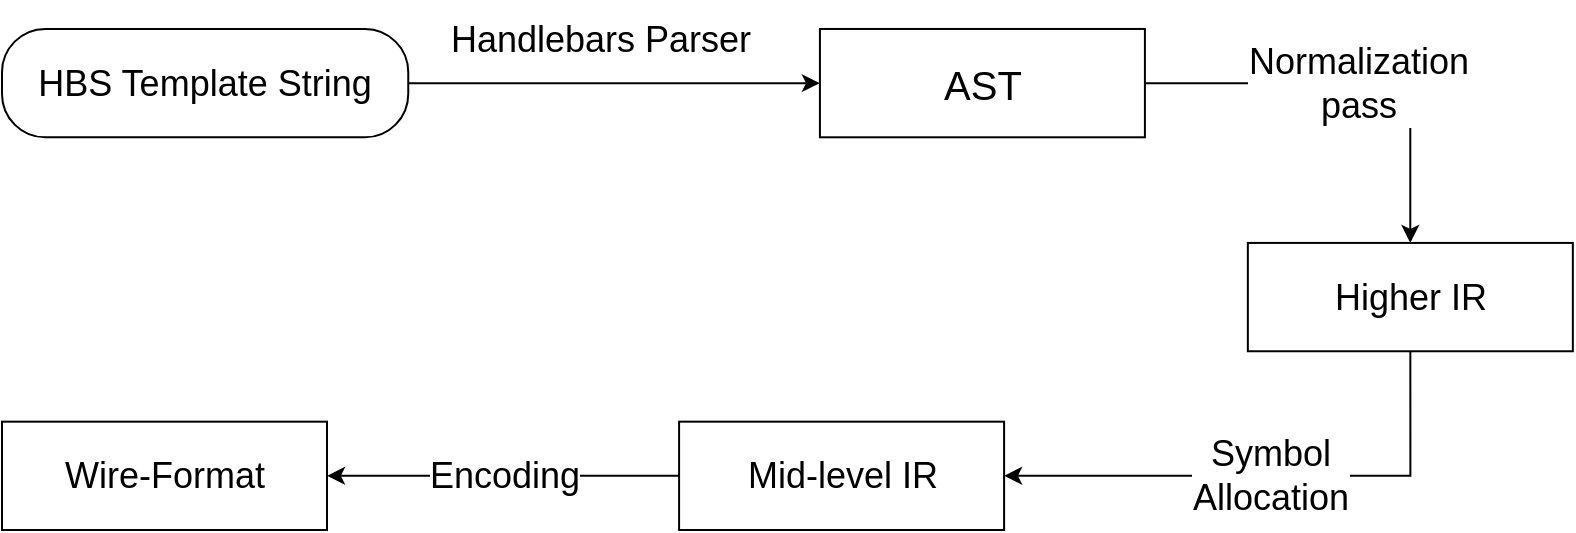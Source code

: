 <mxfile version="22.0.8" type="github">
  <diagram name="Page-1" id="6LUmja5MdDgCeK0f8D3p">
    <mxGraphModel dx="1136" dy="728" grid="1" gridSize="10" guides="1" tooltips="1" connect="1" arrows="1" fold="1" page="1" pageScale="1" pageWidth="413" pageHeight="583" math="0" shadow="0">
      <root>
        <mxCell id="0" />
        <mxCell id="1" parent="0" />
        <mxCell id="3f9XmsBpD6TOxqngzLL--1" value="HBS Template String" style="whiteSpace=wrap;html=1;rounded=1;arcSize=40;fontSize=18;" parent="1" vertex="1">
          <mxGeometry x="20" y="159.479" width="203.126" height="54.167" as="geometry" />
        </mxCell>
        <mxCell id="3f9XmsBpD6TOxqngzLL--4" value="AST" style="rounded=0;whiteSpace=wrap;html=1;fontSize=20;" parent="1" vertex="1">
          <mxGeometry x="428.96" y="159.479" width="162.501" height="54.167" as="geometry" />
        </mxCell>
        <mxCell id="3f9XmsBpD6TOxqngzLL--5" value="" style="edgeStyle=orthogonalEdgeStyle;rounded=0;orthogonalLoop=1;jettySize=auto;html=1;" parent="1" source="3f9XmsBpD6TOxqngzLL--1" target="3f9XmsBpD6TOxqngzLL--4" edge="1">
          <mxGeometry relative="1" as="geometry" />
        </mxCell>
        <mxCell id="3f9XmsBpD6TOxqngzLL--6" value="Handlebars Parser" style="text;html=1;align=center;verticalAlign=middle;resizable=0;points=[];autosize=1;strokeColor=none;fillColor=none;fontSize=18;" parent="1" vertex="1">
          <mxGeometry x="233.668" y="145" width="170" height="40" as="geometry" />
        </mxCell>
        <mxCell id="3f9XmsBpD6TOxqngzLL--7" value="Higher IR" style="whiteSpace=wrap;html=1;rounded=0;fontSize=18;" parent="1" vertex="1">
          <mxGeometry x="642.919" y="266.458" width="162.501" height="54.167" as="geometry" />
        </mxCell>
        <mxCell id="3f9XmsBpD6TOxqngzLL--8" value="Normalization&lt;br style=&quot;font-size: 18px;&quot;&gt;pass" style="edgeStyle=orthogonalEdgeStyle;rounded=0;orthogonalLoop=1;jettySize=auto;html=1;fontSize=18;" parent="1" source="3f9XmsBpD6TOxqngzLL--4" target="3f9XmsBpD6TOxqngzLL--7" edge="1">
          <mxGeometry relative="1" as="geometry" />
        </mxCell>
        <mxCell id="3f9XmsBpD6TOxqngzLL--9" value="Mid-level IR" style="whiteSpace=wrap;html=1;rounded=0;fontSize=18;" parent="1" vertex="1">
          <mxGeometry x="358.543" y="355.833" width="162.501" height="54.167" as="geometry" />
        </mxCell>
        <mxCell id="3f9XmsBpD6TOxqngzLL--10" value="Symbol&lt;br style=&quot;font-size: 18px;&quot;&gt;Allocation" style="edgeStyle=orthogonalEdgeStyle;rounded=0;orthogonalLoop=1;jettySize=auto;html=1;entryX=1;entryY=0.5;entryDx=0;entryDy=0;exitX=0.5;exitY=1;exitDx=0;exitDy=0;fontSize=18;" parent="1" source="3f9XmsBpD6TOxqngzLL--7" target="3f9XmsBpD6TOxqngzLL--9" edge="1">
          <mxGeometry relative="1" as="geometry">
            <mxPoint x="372.085" y="342.292" as="targetPoint" />
          </mxGeometry>
        </mxCell>
        <mxCell id="3f9XmsBpD6TOxqngzLL--11" value="Wire-Format" style="whiteSpace=wrap;html=1;rounded=0;fontSize=18;" parent="1" vertex="1">
          <mxGeometry x="20" y="355.833" width="162.501" height="54.167" as="geometry" />
        </mxCell>
        <mxCell id="3f9XmsBpD6TOxqngzLL--12" value="Encoding" style="edgeStyle=orthogonalEdgeStyle;rounded=0;orthogonalLoop=1;jettySize=auto;html=1;fontSize=18;" parent="1" source="3f9XmsBpD6TOxqngzLL--9" target="3f9XmsBpD6TOxqngzLL--11" edge="1">
          <mxGeometry relative="1" as="geometry" />
        </mxCell>
      </root>
    </mxGraphModel>
  </diagram>
</mxfile>
